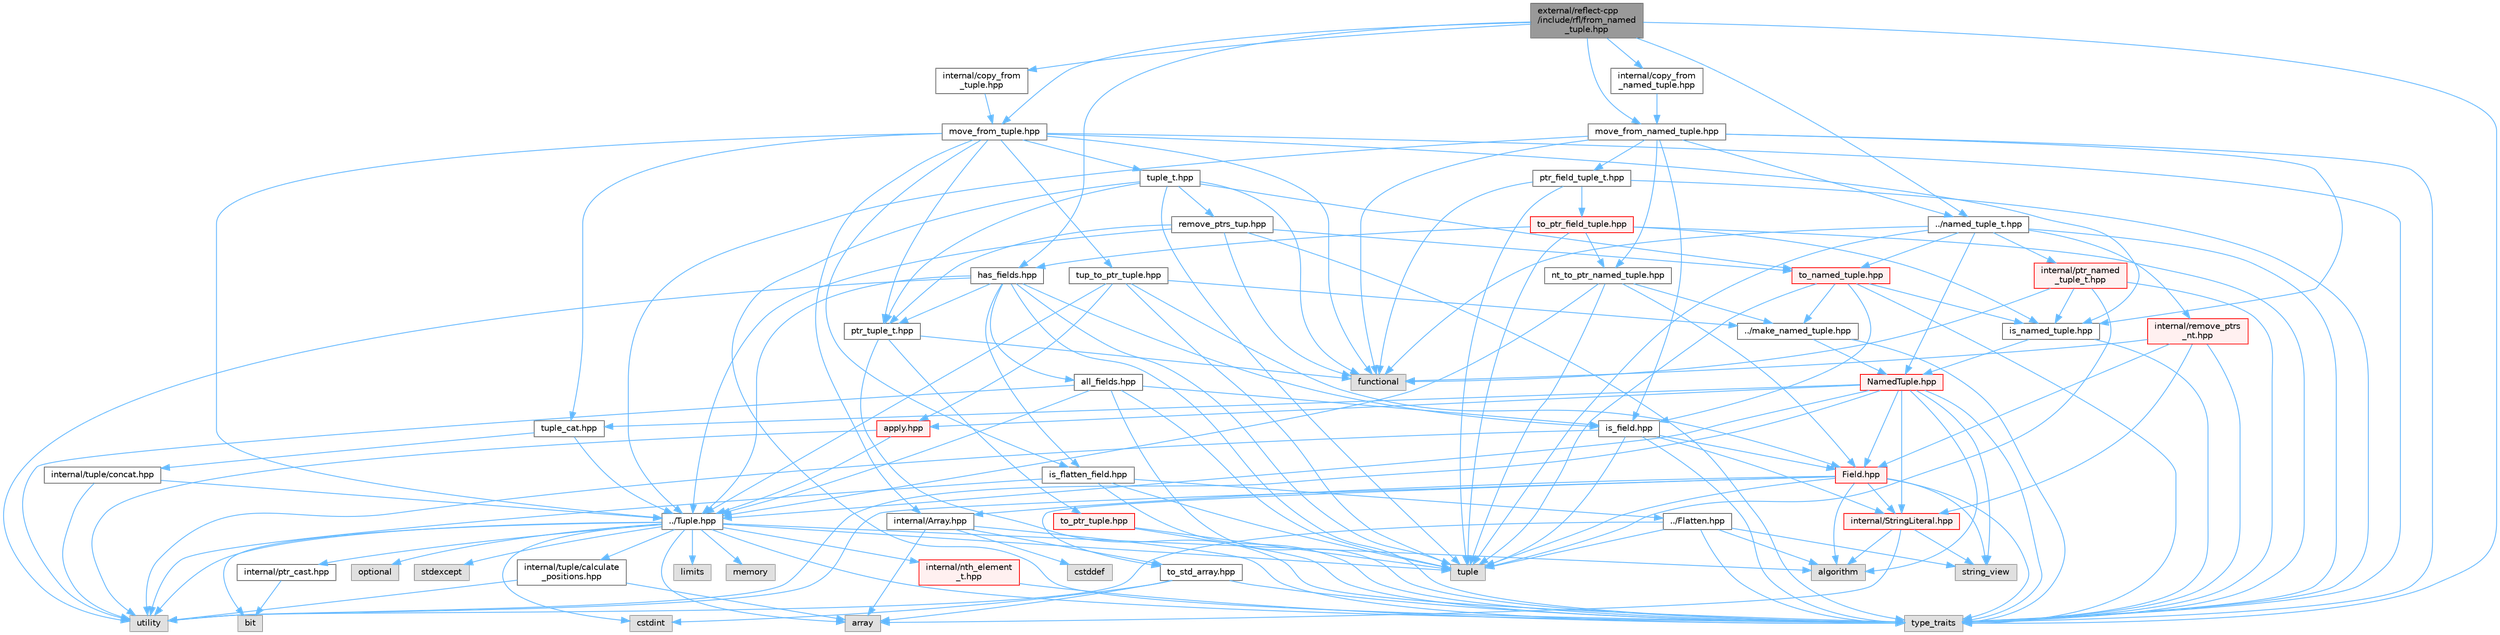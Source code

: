digraph "external/reflect-cpp/include/rfl/from_named_tuple.hpp"
{
 // LATEX_PDF_SIZE
  bgcolor="transparent";
  edge [fontname=Helvetica,fontsize=10,labelfontname=Helvetica,labelfontsize=10];
  node [fontname=Helvetica,fontsize=10,shape=box,height=0.2,width=0.4];
  Node1 [id="Node000001",label="external/reflect-cpp\l/include/rfl/from_named\l_tuple.hpp",height=0.2,width=0.4,color="gray40", fillcolor="grey60", style="filled", fontcolor="black",tooltip=" "];
  Node1 -> Node2 [id="edge1_Node000001_Node000002",color="steelblue1",style="solid",tooltip=" "];
  Node2 [id="Node000002",label="type_traits",height=0.2,width=0.4,color="grey60", fillcolor="#E0E0E0", style="filled",tooltip=" "];
  Node1 -> Node3 [id="edge2_Node000001_Node000003",color="steelblue1",style="solid",tooltip=" "];
  Node3 [id="Node000003",label="internal/copy_from\l_named_tuple.hpp",height=0.2,width=0.4,color="grey40", fillcolor="white", style="filled",URL="$copy__from__named__tuple_8hpp.html",tooltip=" "];
  Node3 -> Node4 [id="edge3_Node000003_Node000004",color="steelblue1",style="solid",tooltip=" "];
  Node4 [id="Node000004",label="move_from_named_tuple.hpp",height=0.2,width=0.4,color="grey40", fillcolor="white", style="filled",URL="$move__from__named__tuple_8hpp.html",tooltip=" "];
  Node4 -> Node5 [id="edge4_Node000004_Node000005",color="steelblue1",style="solid",tooltip=" "];
  Node5 [id="Node000005",label="functional",height=0.2,width=0.4,color="grey60", fillcolor="#E0E0E0", style="filled",tooltip=" "];
  Node4 -> Node2 [id="edge5_Node000004_Node000002",color="steelblue1",style="solid",tooltip=" "];
  Node4 -> Node6 [id="edge6_Node000004_Node000006",color="steelblue1",style="solid",tooltip=" "];
  Node6 [id="Node000006",label="../Tuple.hpp",height=0.2,width=0.4,color="grey40", fillcolor="white", style="filled",URL="$_tuple_8hpp.html",tooltip=" "];
  Node6 -> Node7 [id="edge7_Node000006_Node000007",color="steelblue1",style="solid",tooltip=" "];
  Node7 [id="Node000007",label="algorithm",height=0.2,width=0.4,color="grey60", fillcolor="#E0E0E0", style="filled",tooltip=" "];
  Node6 -> Node8 [id="edge8_Node000006_Node000008",color="steelblue1",style="solid",tooltip=" "];
  Node8 [id="Node000008",label="array",height=0.2,width=0.4,color="grey60", fillcolor="#E0E0E0", style="filled",tooltip=" "];
  Node6 -> Node9 [id="edge9_Node000006_Node000009",color="steelblue1",style="solid",tooltip=" "];
  Node9 [id="Node000009",label="bit",height=0.2,width=0.4,color="grey60", fillcolor="#E0E0E0", style="filled",tooltip=" "];
  Node6 -> Node10 [id="edge10_Node000006_Node000010",color="steelblue1",style="solid",tooltip=" "];
  Node10 [id="Node000010",label="cstdint",height=0.2,width=0.4,color="grey60", fillcolor="#E0E0E0", style="filled",tooltip=" "];
  Node6 -> Node11 [id="edge11_Node000006_Node000011",color="steelblue1",style="solid",tooltip=" "];
  Node11 [id="Node000011",label="limits",height=0.2,width=0.4,color="grey60", fillcolor="#E0E0E0", style="filled",tooltip=" "];
  Node6 -> Node12 [id="edge12_Node000006_Node000012",color="steelblue1",style="solid",tooltip=" "];
  Node12 [id="Node000012",label="memory",height=0.2,width=0.4,color="grey60", fillcolor="#E0E0E0", style="filled",tooltip=" "];
  Node6 -> Node13 [id="edge13_Node000006_Node000013",color="steelblue1",style="solid",tooltip=" "];
  Node13 [id="Node000013",label="optional",height=0.2,width=0.4,color="grey60", fillcolor="#E0E0E0", style="filled",tooltip=" "];
  Node6 -> Node14 [id="edge14_Node000006_Node000014",color="steelblue1",style="solid",tooltip=" "];
  Node14 [id="Node000014",label="stdexcept",height=0.2,width=0.4,color="grey60", fillcolor="#E0E0E0", style="filled",tooltip=" "];
  Node6 -> Node15 [id="edge15_Node000006_Node000015",color="steelblue1",style="solid",tooltip=" "];
  Node15 [id="Node000015",label="tuple",height=0.2,width=0.4,color="grey60", fillcolor="#E0E0E0", style="filled",tooltip=" "];
  Node6 -> Node2 [id="edge16_Node000006_Node000002",color="steelblue1",style="solid",tooltip=" "];
  Node6 -> Node16 [id="edge17_Node000006_Node000016",color="steelblue1",style="solid",tooltip=" "];
  Node16 [id="Node000016",label="utility",height=0.2,width=0.4,color="grey60", fillcolor="#E0E0E0", style="filled",tooltip=" "];
  Node6 -> Node17 [id="edge18_Node000006_Node000017",color="steelblue1",style="solid",tooltip=" "];
  Node17 [id="Node000017",label="internal/nth_element\l_t.hpp",height=0.2,width=0.4,color="red", fillcolor="#FFF0F0", style="filled",URL="$nth__element__t_8hpp.html",tooltip=" "];
  Node17 -> Node2 [id="edge19_Node000017_Node000002",color="steelblue1",style="solid",tooltip=" "];
  Node6 -> Node19 [id="edge20_Node000006_Node000019",color="steelblue1",style="solid",tooltip=" "];
  Node19 [id="Node000019",label="internal/ptr_cast.hpp",height=0.2,width=0.4,color="grey40", fillcolor="white", style="filled",URL="$ptr__cast_8hpp.html",tooltip=" "];
  Node19 -> Node9 [id="edge21_Node000019_Node000009",color="steelblue1",style="solid",tooltip=" "];
  Node6 -> Node20 [id="edge22_Node000006_Node000020",color="steelblue1",style="solid",tooltip=" "];
  Node20 [id="Node000020",label="internal/tuple/calculate\l_positions.hpp",height=0.2,width=0.4,color="grey40", fillcolor="white", style="filled",URL="$calculate__positions_8hpp.html",tooltip=" "];
  Node20 -> Node8 [id="edge23_Node000020_Node000008",color="steelblue1",style="solid",tooltip=" "];
  Node20 -> Node16 [id="edge24_Node000020_Node000016",color="steelblue1",style="solid",tooltip=" "];
  Node4 -> Node21 [id="edge25_Node000004_Node000021",color="steelblue1",style="solid",tooltip=" "];
  Node21 [id="Node000021",label="../named_tuple_t.hpp",height=0.2,width=0.4,color="grey40", fillcolor="white", style="filled",URL="$named__tuple__t_8hpp.html",tooltip=" "];
  Node21 -> Node5 [id="edge26_Node000021_Node000005",color="steelblue1",style="solid",tooltip=" "];
  Node21 -> Node15 [id="edge27_Node000021_Node000015",color="steelblue1",style="solid",tooltip=" "];
  Node21 -> Node2 [id="edge28_Node000021_Node000002",color="steelblue1",style="solid",tooltip=" "];
  Node21 -> Node22 [id="edge29_Node000021_Node000022",color="steelblue1",style="solid",tooltip=" "];
  Node22 [id="Node000022",label="NamedTuple.hpp",height=0.2,width=0.4,color="red", fillcolor="#FFF0F0", style="filled",URL="$_named_tuple_8hpp.html",tooltip=" "];
  Node22 -> Node7 [id="edge30_Node000022_Node000007",color="steelblue1",style="solid",tooltip=" "];
  Node22 -> Node23 [id="edge31_Node000022_Node000023",color="steelblue1",style="solid",tooltip=" "];
  Node23 [id="Node000023",label="string_view",height=0.2,width=0.4,color="grey60", fillcolor="#E0E0E0", style="filled",tooltip=" "];
  Node22 -> Node2 [id="edge32_Node000022_Node000002",color="steelblue1",style="solid",tooltip=" "];
  Node22 -> Node16 [id="edge33_Node000022_Node000016",color="steelblue1",style="solid",tooltip=" "];
  Node22 -> Node24 [id="edge34_Node000022_Node000024",color="steelblue1",style="solid",tooltip=" "];
  Node24 [id="Node000024",label="Field.hpp",height=0.2,width=0.4,color="red", fillcolor="#FFF0F0", style="filled",URL="$_field_8hpp.html",tooltip=" "];
  Node24 -> Node7 [id="edge35_Node000024_Node000007",color="steelblue1",style="solid",tooltip=" "];
  Node24 -> Node23 [id="edge36_Node000024_Node000023",color="steelblue1",style="solid",tooltip=" "];
  Node24 -> Node15 [id="edge37_Node000024_Node000015",color="steelblue1",style="solid",tooltip=" "];
  Node24 -> Node2 [id="edge38_Node000024_Node000002",color="steelblue1",style="solid",tooltip=" "];
  Node24 -> Node16 [id="edge39_Node000024_Node000016",color="steelblue1",style="solid",tooltip=" "];
  Node24 -> Node35 [id="edge40_Node000024_Node000035",color="steelblue1",style="solid",tooltip=" "];
  Node35 [id="Node000035",label="internal/Array.hpp",height=0.2,width=0.4,color="grey40", fillcolor="white", style="filled",URL="$_array_8hpp.html",tooltip=" "];
  Node35 -> Node8 [id="edge41_Node000035_Node000008",color="steelblue1",style="solid",tooltip=" "];
  Node35 -> Node36 [id="edge42_Node000035_Node000036",color="steelblue1",style="solid",tooltip=" "];
  Node36 [id="Node000036",label="cstddef",height=0.2,width=0.4,color="grey60", fillcolor="#E0E0E0", style="filled",tooltip=" "];
  Node35 -> Node2 [id="edge43_Node000035_Node000002",color="steelblue1",style="solid",tooltip=" "];
  Node35 -> Node37 [id="edge44_Node000035_Node000037",color="steelblue1",style="solid",tooltip=" "];
  Node37 [id="Node000037",label="to_std_array.hpp",height=0.2,width=0.4,color="grey40", fillcolor="white", style="filled",URL="$to__std__array_8hpp.html",tooltip=" "];
  Node37 -> Node8 [id="edge45_Node000037_Node000008",color="steelblue1",style="solid",tooltip=" "];
  Node37 -> Node10 [id="edge46_Node000037_Node000010",color="steelblue1",style="solid",tooltip=" "];
  Node37 -> Node2 [id="edge47_Node000037_Node000002",color="steelblue1",style="solid",tooltip=" "];
  Node24 -> Node32 [id="edge48_Node000024_Node000032",color="steelblue1",style="solid",tooltip=" "];
  Node32 [id="Node000032",label="internal/StringLiteral.hpp",height=0.2,width=0.4,color="red", fillcolor="#FFF0F0", style="filled",URL="$_string_literal_8hpp.html",tooltip=" "];
  Node32 -> Node7 [id="edge49_Node000032_Node000007",color="steelblue1",style="solid",tooltip=" "];
  Node32 -> Node8 [id="edge50_Node000032_Node000008",color="steelblue1",style="solid",tooltip=" "];
  Node32 -> Node23 [id="edge51_Node000032_Node000023",color="steelblue1",style="solid",tooltip=" "];
  Node24 -> Node37 [id="edge52_Node000024_Node000037",color="steelblue1",style="solid",tooltip=" "];
  Node22 -> Node6 [id="edge53_Node000022_Node000006",color="steelblue1",style="solid",tooltip=" "];
  Node22 -> Node39 [id="edge54_Node000022_Node000039",color="steelblue1",style="solid",tooltip=" "];
  Node39 [id="Node000039",label="apply.hpp",height=0.2,width=0.4,color="red", fillcolor="#FFF0F0", style="filled",URL="$apply_8hpp.html",tooltip=" "];
  Node39 -> Node16 [id="edge55_Node000039_Node000016",color="steelblue1",style="solid",tooltip=" "];
  Node39 -> Node6 [id="edge56_Node000039_Node000006",color="steelblue1",style="solid",tooltip=" "];
  Node22 -> Node32 [id="edge57_Node000022_Node000032",color="steelblue1",style="solid",tooltip=" "];
  Node22 -> Node50 [id="edge58_Node000022_Node000050",color="steelblue1",style="solid",tooltip=" "];
  Node50 [id="Node000050",label="tuple_cat.hpp",height=0.2,width=0.4,color="grey40", fillcolor="white", style="filled",URL="$tuple__cat_8hpp.html",tooltip=" "];
  Node50 -> Node6 [id="edge59_Node000050_Node000006",color="steelblue1",style="solid",tooltip=" "];
  Node50 -> Node51 [id="edge60_Node000050_Node000051",color="steelblue1",style="solid",tooltip=" "];
  Node51 [id="Node000051",label="internal/tuple/concat.hpp",height=0.2,width=0.4,color="grey40", fillcolor="white", style="filled",URL="$concat_8hpp.html",tooltip=" "];
  Node51 -> Node16 [id="edge61_Node000051_Node000016",color="steelblue1",style="solid",tooltip=" "];
  Node51 -> Node6 [id="edge62_Node000051_Node000006",color="steelblue1",style="solid",tooltip=" "];
  Node21 -> Node52 [id="edge63_Node000021_Node000052",color="steelblue1",style="solid",tooltip=" "];
  Node52 [id="Node000052",label="internal/ptr_named\l_tuple_t.hpp",height=0.2,width=0.4,color="red", fillcolor="#FFF0F0", style="filled",URL="$ptr__named__tuple__t_8hpp.html",tooltip=" "];
  Node52 -> Node5 [id="edge64_Node000052_Node000005",color="steelblue1",style="solid",tooltip=" "];
  Node52 -> Node15 [id="edge65_Node000052_Node000015",color="steelblue1",style="solid",tooltip=" "];
  Node52 -> Node2 [id="edge66_Node000052_Node000002",color="steelblue1",style="solid",tooltip=" "];
  Node52 -> Node53 [id="edge67_Node000052_Node000053",color="steelblue1",style="solid",tooltip=" "];
  Node53 [id="Node000053",label="is_named_tuple.hpp",height=0.2,width=0.4,color="grey40", fillcolor="white", style="filled",URL="$is__named__tuple_8hpp.html",tooltip=" "];
  Node53 -> Node2 [id="edge68_Node000053_Node000002",color="steelblue1",style="solid",tooltip=" "];
  Node53 -> Node22 [id="edge69_Node000053_Node000022",color="steelblue1",style="solid",tooltip=" "];
  Node21 -> Node83 [id="edge70_Node000021_Node000083",color="steelblue1",style="solid",tooltip=" "];
  Node83 [id="Node000083",label="internal/remove_ptrs\l_nt.hpp",height=0.2,width=0.4,color="red", fillcolor="#FFF0F0", style="filled",URL="$remove__ptrs__nt_8hpp.html",tooltip=" "];
  Node83 -> Node5 [id="edge71_Node000083_Node000005",color="steelblue1",style="solid",tooltip=" "];
  Node83 -> Node2 [id="edge72_Node000083_Node000002",color="steelblue1",style="solid",tooltip=" "];
  Node83 -> Node24 [id="edge73_Node000083_Node000024",color="steelblue1",style="solid",tooltip=" "];
  Node83 -> Node32 [id="edge74_Node000083_Node000032",color="steelblue1",style="solid",tooltip=" "];
  Node21 -> Node84 [id="edge75_Node000021_Node000084",color="steelblue1",style="solid",tooltip=" "];
  Node84 [id="Node000084",label="to_named_tuple.hpp",height=0.2,width=0.4,color="red", fillcolor="#FFF0F0", style="filled",URL="$to__named__tuple_8hpp.html",tooltip=" "];
  Node84 -> Node15 [id="edge76_Node000084_Node000015",color="steelblue1",style="solid",tooltip=" "];
  Node84 -> Node2 [id="edge77_Node000084_Node000002",color="steelblue1",style="solid",tooltip=" "];
  Node84 -> Node70 [id="edge78_Node000084_Node000070",color="steelblue1",style="solid",tooltip=" "];
  Node70 [id="Node000070",label="is_field.hpp",height=0.2,width=0.4,color="grey40", fillcolor="white", style="filled",URL="$is__field_8hpp.html",tooltip=" "];
  Node70 -> Node15 [id="edge79_Node000070_Node000015",color="steelblue1",style="solid",tooltip=" "];
  Node70 -> Node2 [id="edge80_Node000070_Node000002",color="steelblue1",style="solid",tooltip=" "];
  Node70 -> Node16 [id="edge81_Node000070_Node000016",color="steelblue1",style="solid",tooltip=" "];
  Node70 -> Node24 [id="edge82_Node000070_Node000024",color="steelblue1",style="solid",tooltip=" "];
  Node70 -> Node32 [id="edge83_Node000070_Node000032",color="steelblue1",style="solid",tooltip=" "];
  Node84 -> Node53 [id="edge84_Node000084_Node000053",color="steelblue1",style="solid",tooltip=" "];
  Node84 -> Node65 [id="edge85_Node000084_Node000065",color="steelblue1",style="solid",tooltip=" "];
  Node65 [id="Node000065",label="../make_named_tuple.hpp",height=0.2,width=0.4,color="grey40", fillcolor="white", style="filled",URL="$make__named__tuple_8hpp.html",tooltip=" "];
  Node65 -> Node2 [id="edge86_Node000065_Node000002",color="steelblue1",style="solid",tooltip=" "];
  Node65 -> Node22 [id="edge87_Node000065_Node000022",color="steelblue1",style="solid",tooltip=" "];
  Node4 -> Node70 [id="edge88_Node000004_Node000070",color="steelblue1",style="solid",tooltip=" "];
  Node4 -> Node53 [id="edge89_Node000004_Node000053",color="steelblue1",style="solid",tooltip=" "];
  Node4 -> Node79 [id="edge90_Node000004_Node000079",color="steelblue1",style="solid",tooltip=" "];
  Node79 [id="Node000079",label="nt_to_ptr_named_tuple.hpp",height=0.2,width=0.4,color="grey40", fillcolor="white", style="filled",URL="$nt__to__ptr__named__tuple_8hpp.html",tooltip=" "];
  Node79 -> Node15 [id="edge91_Node000079_Node000015",color="steelblue1",style="solid",tooltip=" "];
  Node79 -> Node24 [id="edge92_Node000079_Node000024",color="steelblue1",style="solid",tooltip=" "];
  Node79 -> Node6 [id="edge93_Node000079_Node000006",color="steelblue1",style="solid",tooltip=" "];
  Node79 -> Node65 [id="edge94_Node000079_Node000065",color="steelblue1",style="solid",tooltip=" "];
  Node4 -> Node89 [id="edge95_Node000004_Node000089",color="steelblue1",style="solid",tooltip=" "];
  Node89 [id="Node000089",label="ptr_field_tuple_t.hpp",height=0.2,width=0.4,color="grey40", fillcolor="white", style="filled",URL="$ptr__field__tuple__t_8hpp.html",tooltip=" "];
  Node89 -> Node5 [id="edge96_Node000089_Node000005",color="steelblue1",style="solid",tooltip=" "];
  Node89 -> Node15 [id="edge97_Node000089_Node000015",color="steelblue1",style="solid",tooltip=" "];
  Node89 -> Node2 [id="edge98_Node000089_Node000002",color="steelblue1",style="solid",tooltip=" "];
  Node89 -> Node78 [id="edge99_Node000089_Node000078",color="steelblue1",style="solid",tooltip=" "];
  Node78 [id="Node000078",label="to_ptr_field_tuple.hpp",height=0.2,width=0.4,color="red", fillcolor="#FFF0F0", style="filled",URL="$to__ptr__field__tuple_8hpp.html",tooltip=" "];
  Node78 -> Node15 [id="edge100_Node000078_Node000015",color="steelblue1",style="solid",tooltip=" "];
  Node78 -> Node2 [id="edge101_Node000078_Node000002",color="steelblue1",style="solid",tooltip=" "];
  Node78 -> Node68 [id="edge102_Node000078_Node000068",color="steelblue1",style="solid",tooltip=" "];
  Node68 [id="Node000068",label="has_fields.hpp",height=0.2,width=0.4,color="grey40", fillcolor="white", style="filled",URL="$has__fields_8hpp.html",tooltip=" "];
  Node68 -> Node15 [id="edge103_Node000068_Node000015",color="steelblue1",style="solid",tooltip=" "];
  Node68 -> Node2 [id="edge104_Node000068_Node000002",color="steelblue1",style="solid",tooltip=" "];
  Node68 -> Node16 [id="edge105_Node000068_Node000016",color="steelblue1",style="solid",tooltip=" "];
  Node68 -> Node6 [id="edge106_Node000068_Node000006",color="steelblue1",style="solid",tooltip=" "];
  Node68 -> Node69 [id="edge107_Node000068_Node000069",color="steelblue1",style="solid",tooltip=" "];
  Node69 [id="Node000069",label="all_fields.hpp",height=0.2,width=0.4,color="grey40", fillcolor="white", style="filled",URL="$all__fields_8hpp.html",tooltip=" "];
  Node69 -> Node15 [id="edge108_Node000069_Node000015",color="steelblue1",style="solid",tooltip=" "];
  Node69 -> Node2 [id="edge109_Node000069_Node000002",color="steelblue1",style="solid",tooltip=" "];
  Node69 -> Node16 [id="edge110_Node000069_Node000016",color="steelblue1",style="solid",tooltip=" "];
  Node69 -> Node6 [id="edge111_Node000069_Node000006",color="steelblue1",style="solid",tooltip=" "];
  Node69 -> Node70 [id="edge112_Node000069_Node000070",color="steelblue1",style="solid",tooltip=" "];
  Node68 -> Node70 [id="edge113_Node000068_Node000070",color="steelblue1",style="solid",tooltip=" "];
  Node68 -> Node61 [id="edge114_Node000068_Node000061",color="steelblue1",style="solid",tooltip=" "];
  Node61 [id="Node000061",label="is_flatten_field.hpp",height=0.2,width=0.4,color="grey40", fillcolor="white", style="filled",URL="$is__flatten__field_8hpp.html",tooltip=" "];
  Node61 -> Node15 [id="edge115_Node000061_Node000015",color="steelblue1",style="solid",tooltip=" "];
  Node61 -> Node2 [id="edge116_Node000061_Node000002",color="steelblue1",style="solid",tooltip=" "];
  Node61 -> Node16 [id="edge117_Node000061_Node000016",color="steelblue1",style="solid",tooltip=" "];
  Node61 -> Node62 [id="edge118_Node000061_Node000062",color="steelblue1",style="solid",tooltip=" "];
  Node62 [id="Node000062",label="../Flatten.hpp",height=0.2,width=0.4,color="grey40", fillcolor="white", style="filled",URL="$_flatten_8hpp.html",tooltip=" "];
  Node62 -> Node7 [id="edge119_Node000062_Node000007",color="steelblue1",style="solid",tooltip=" "];
  Node62 -> Node23 [id="edge120_Node000062_Node000023",color="steelblue1",style="solid",tooltip=" "];
  Node62 -> Node15 [id="edge121_Node000062_Node000015",color="steelblue1",style="solid",tooltip=" "];
  Node62 -> Node2 [id="edge122_Node000062_Node000002",color="steelblue1",style="solid",tooltip=" "];
  Node62 -> Node16 [id="edge123_Node000062_Node000016",color="steelblue1",style="solid",tooltip=" "];
  Node68 -> Node71 [id="edge124_Node000068_Node000071",color="steelblue1",style="solid",tooltip=" "];
  Node71 [id="Node000071",label="ptr_tuple_t.hpp",height=0.2,width=0.4,color="grey40", fillcolor="white", style="filled",URL="$ptr__tuple__t_8hpp.html",tooltip=" "];
  Node71 -> Node5 [id="edge125_Node000071_Node000005",color="steelblue1",style="solid",tooltip=" "];
  Node71 -> Node2 [id="edge126_Node000071_Node000002",color="steelblue1",style="solid",tooltip=" "];
  Node71 -> Node72 [id="edge127_Node000071_Node000072",color="steelblue1",style="solid",tooltip=" "];
  Node72 [id="Node000072",label="to_ptr_tuple.hpp",height=0.2,width=0.4,color="red", fillcolor="#FFF0F0", style="filled",URL="$to__ptr__tuple_8hpp.html",tooltip=" "];
  Node72 -> Node15 [id="edge128_Node000072_Node000015",color="steelblue1",style="solid",tooltip=" "];
  Node72 -> Node2 [id="edge129_Node000072_Node000002",color="steelblue1",style="solid",tooltip=" "];
  Node78 -> Node53 [id="edge130_Node000078_Node000053",color="steelblue1",style="solid",tooltip=" "];
  Node78 -> Node79 [id="edge131_Node000078_Node000079",color="steelblue1",style="solid",tooltip=" "];
  Node1 -> Node90 [id="edge132_Node000001_Node000090",color="steelblue1",style="solid",tooltip=" "];
  Node90 [id="Node000090",label="internal/copy_from\l_tuple.hpp",height=0.2,width=0.4,color="grey40", fillcolor="white", style="filled",URL="$copy__from__tuple_8hpp.html",tooltip=" "];
  Node90 -> Node91 [id="edge133_Node000090_Node000091",color="steelblue1",style="solid",tooltip=" "];
  Node91 [id="Node000091",label="move_from_tuple.hpp",height=0.2,width=0.4,color="grey40", fillcolor="white", style="filled",URL="$move__from__tuple_8hpp.html",tooltip=" "];
  Node91 -> Node5 [id="edge134_Node000091_Node000005",color="steelblue1",style="solid",tooltip=" "];
  Node91 -> Node2 [id="edge135_Node000091_Node000002",color="steelblue1",style="solid",tooltip=" "];
  Node91 -> Node6 [id="edge136_Node000091_Node000006",color="steelblue1",style="solid",tooltip=" "];
  Node91 -> Node50 [id="edge137_Node000091_Node000050",color="steelblue1",style="solid",tooltip=" "];
  Node91 -> Node35 [id="edge138_Node000091_Node000035",color="steelblue1",style="solid",tooltip=" "];
  Node91 -> Node61 [id="edge139_Node000091_Node000061",color="steelblue1",style="solid",tooltip=" "];
  Node91 -> Node53 [id="edge140_Node000091_Node000053",color="steelblue1",style="solid",tooltip=" "];
  Node91 -> Node71 [id="edge141_Node000091_Node000071",color="steelblue1",style="solid",tooltip=" "];
  Node91 -> Node92 [id="edge142_Node000091_Node000092",color="steelblue1",style="solid",tooltip=" "];
  Node92 [id="Node000092",label="tup_to_ptr_tuple.hpp",height=0.2,width=0.4,color="grey40", fillcolor="white", style="filled",URL="$tup__to__ptr__tuple_8hpp.html",tooltip=" "];
  Node92 -> Node15 [id="edge143_Node000092_Node000015",color="steelblue1",style="solid",tooltip=" "];
  Node92 -> Node24 [id="edge144_Node000092_Node000024",color="steelblue1",style="solid",tooltip=" "];
  Node92 -> Node6 [id="edge145_Node000092_Node000006",color="steelblue1",style="solid",tooltip=" "];
  Node92 -> Node39 [id="edge146_Node000092_Node000039",color="steelblue1",style="solid",tooltip=" "];
  Node92 -> Node65 [id="edge147_Node000092_Node000065",color="steelblue1",style="solid",tooltip=" "];
  Node91 -> Node93 [id="edge148_Node000091_Node000093",color="steelblue1",style="solid",tooltip=" "];
  Node93 [id="Node000093",label="tuple_t.hpp",height=0.2,width=0.4,color="grey40", fillcolor="white", style="filled",URL="$tuple__t_8hpp.html",tooltip=" "];
  Node93 -> Node5 [id="edge149_Node000093_Node000005",color="steelblue1",style="solid",tooltip=" "];
  Node93 -> Node15 [id="edge150_Node000093_Node000015",color="steelblue1",style="solid",tooltip=" "];
  Node93 -> Node2 [id="edge151_Node000093_Node000002",color="steelblue1",style="solid",tooltip=" "];
  Node93 -> Node71 [id="edge152_Node000093_Node000071",color="steelblue1",style="solid",tooltip=" "];
  Node93 -> Node94 [id="edge153_Node000093_Node000094",color="steelblue1",style="solid",tooltip=" "];
  Node94 [id="Node000094",label="remove_ptrs_tup.hpp",height=0.2,width=0.4,color="grey40", fillcolor="white", style="filled",URL="$remove__ptrs__tup_8hpp.html",tooltip=" "];
  Node94 -> Node5 [id="edge154_Node000094_Node000005",color="steelblue1",style="solid",tooltip=" "];
  Node94 -> Node2 [id="edge155_Node000094_Node000002",color="steelblue1",style="solid",tooltip=" "];
  Node94 -> Node6 [id="edge156_Node000094_Node000006",color="steelblue1",style="solid",tooltip=" "];
  Node94 -> Node84 [id="edge157_Node000094_Node000084",color="steelblue1",style="solid",tooltip=" "];
  Node94 -> Node71 [id="edge158_Node000094_Node000071",color="steelblue1",style="solid",tooltip=" "];
  Node93 -> Node84 [id="edge159_Node000093_Node000084",color="steelblue1",style="solid",tooltip=" "];
  Node1 -> Node68 [id="edge160_Node000001_Node000068",color="steelblue1",style="solid",tooltip=" "];
  Node1 -> Node4 [id="edge161_Node000001_Node000004",color="steelblue1",style="solid",tooltip=" "];
  Node1 -> Node91 [id="edge162_Node000001_Node000091",color="steelblue1",style="solid",tooltip=" "];
  Node1 -> Node21 [id="edge163_Node000001_Node000021",color="steelblue1",style="solid",tooltip=" "];
}
